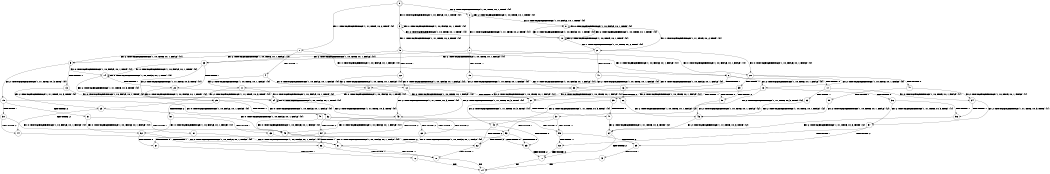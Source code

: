 digraph BCG {
size = "7, 10.5";
center = TRUE;
node [shape = circle];
0 [peripheries = 2];
0 -> 1 [label = "EX !1 !ATOMIC_EXCH_BRANCH (1, +1, TRUE, +0, 2, TRUE) !{0}"];
0 -> 2 [label = "EX !2 !ATOMIC_EXCH_BRANCH (1, +0, TRUE, +0, 1, TRUE) !{0}"];
0 -> 3 [label = "EX !0 !ATOMIC_EXCH_BRANCH (1, +0, FALSE, +0, 1, TRUE) !{0}"];
1 -> 4 [label = "TERMINATE !1"];
1 -> 5 [label = "EX !2 !ATOMIC_EXCH_BRANCH (1, +0, TRUE, +0, 1, FALSE) !{0}"];
1 -> 6 [label = "EX !0 !ATOMIC_EXCH_BRANCH (1, +0, FALSE, +0, 1, FALSE) !{0}"];
2 -> 7 [label = "EX !1 !ATOMIC_EXCH_BRANCH (1, +1, TRUE, +0, 2, TRUE) !{0}"];
2 -> 8 [label = "EX !0 !ATOMIC_EXCH_BRANCH (1, +0, FALSE, +0, 1, TRUE) !{0}"];
2 -> 2 [label = "EX !2 !ATOMIC_EXCH_BRANCH (1, +0, TRUE, +0, 1, TRUE) !{0}"];
3 -> 9 [label = "EX !1 !ATOMIC_EXCH_BRANCH (1, +1, TRUE, +0, 2, TRUE) !{0}"];
3 -> 10 [label = "EX !2 !ATOMIC_EXCH_BRANCH (1, +0, TRUE, +0, 1, TRUE) !{0}"];
3 -> 3 [label = "EX !0 !ATOMIC_EXCH_BRANCH (1, +0, FALSE, +0, 1, TRUE) !{0}"];
4 -> 11 [label = "EX !2 !ATOMIC_EXCH_BRANCH (1, +0, TRUE, +0, 1, FALSE) !{0}"];
4 -> 12 [label = "EX !0 !ATOMIC_EXCH_BRANCH (1, +0, FALSE, +0, 1, FALSE) !{0}"];
5 -> 13 [label = "TERMINATE !1"];
5 -> 14 [label = "EX !0 !ATOMIC_EXCH_BRANCH (1, +0, FALSE, +0, 1, TRUE) !{0}"];
5 -> 15 [label = "EX !2 !ATOMIC_EXCH_BRANCH (1, +1, TRUE, +0, 3, TRUE) !{0}"];
6 -> 16 [label = "TERMINATE !1"];
6 -> 17 [label = "TERMINATE !0"];
6 -> 18 [label = "EX !2 !ATOMIC_EXCH_BRANCH (1, +0, TRUE, +0, 1, FALSE) !{0}"];
7 -> 19 [label = "TERMINATE !1"];
7 -> 20 [label = "EX !0 !ATOMIC_EXCH_BRANCH (1, +0, FALSE, +0, 1, FALSE) !{0}"];
7 -> 5 [label = "EX !2 !ATOMIC_EXCH_BRANCH (1, +0, TRUE, +0, 1, FALSE) !{0}"];
8 -> 21 [label = "EX !1 !ATOMIC_EXCH_BRANCH (1, +1, TRUE, +0, 2, TRUE) !{0}"];
8 -> 10 [label = "EX !2 !ATOMIC_EXCH_BRANCH (1, +0, TRUE, +0, 1, TRUE) !{0}"];
8 -> 8 [label = "EX !0 !ATOMIC_EXCH_BRANCH (1, +0, FALSE, +0, 1, TRUE) !{0}"];
9 -> 22 [label = "TERMINATE !1"];
9 -> 23 [label = "EX !2 !ATOMIC_EXCH_BRANCH (1, +0, TRUE, +0, 1, FALSE) !{0}"];
9 -> 6 [label = "EX !0 !ATOMIC_EXCH_BRANCH (1, +0, FALSE, +0, 1, FALSE) !{0}"];
10 -> 21 [label = "EX !1 !ATOMIC_EXCH_BRANCH (1, +1, TRUE, +0, 2, TRUE) !{0}"];
10 -> 10 [label = "EX !2 !ATOMIC_EXCH_BRANCH (1, +0, TRUE, +0, 1, TRUE) !{0}"];
10 -> 8 [label = "EX !0 !ATOMIC_EXCH_BRANCH (1, +0, FALSE, +0, 1, TRUE) !{0}"];
11 -> 24 [label = "EX !0 !ATOMIC_EXCH_BRANCH (1, +0, FALSE, +0, 1, TRUE) !{0}"];
11 -> 25 [label = "EX !2 !ATOMIC_EXCH_BRANCH (1, +1, TRUE, +0, 3, TRUE) !{0}"];
12 -> 26 [label = "TERMINATE !0"];
12 -> 27 [label = "EX !2 !ATOMIC_EXCH_BRANCH (1, +0, TRUE, +0, 1, FALSE) !{0}"];
13 -> 24 [label = "EX !0 !ATOMIC_EXCH_BRANCH (1, +0, FALSE, +0, 1, TRUE) !{0}"];
13 -> 25 [label = "EX !2 !ATOMIC_EXCH_BRANCH (1, +1, TRUE, +0, 3, TRUE) !{0}"];
14 -> 28 [label = "TERMINATE !1"];
14 -> 29 [label = "EX !2 !ATOMIC_EXCH_BRANCH (1, +1, TRUE, +0, 3, TRUE) !{0}"];
14 -> 14 [label = "EX !0 !ATOMIC_EXCH_BRANCH (1, +0, FALSE, +0, 1, TRUE) !{0}"];
15 -> 30 [label = "TERMINATE !1"];
15 -> 31 [label = "TERMINATE !2"];
15 -> 32 [label = "EX !0 !ATOMIC_EXCH_BRANCH (1, +0, FALSE, +0, 1, FALSE) !{0}"];
16 -> 26 [label = "TERMINATE !0"];
16 -> 27 [label = "EX !2 !ATOMIC_EXCH_BRANCH (1, +0, TRUE, +0, 1, FALSE) !{0}"];
17 -> 33 [label = "TERMINATE !1"];
17 -> 34 [label = "EX !2 !ATOMIC_EXCH_BRANCH (1, +0, TRUE, +0, 1, FALSE) !{1}"];
18 -> 35 [label = "TERMINATE !1"];
18 -> 36 [label = "TERMINATE !0"];
18 -> 37 [label = "EX !2 !ATOMIC_EXCH_BRANCH (1, +1, TRUE, +0, 3, TRUE) !{0}"];
19 -> 38 [label = "EX !0 !ATOMIC_EXCH_BRANCH (1, +0, FALSE, +0, 1, FALSE) !{0}"];
19 -> 11 [label = "EX !2 !ATOMIC_EXCH_BRANCH (1, +0, TRUE, +0, 1, FALSE) !{0}"];
20 -> 39 [label = "TERMINATE !1"];
20 -> 40 [label = "TERMINATE !0"];
20 -> 18 [label = "EX !2 !ATOMIC_EXCH_BRANCH (1, +0, TRUE, +0, 1, FALSE) !{0}"];
21 -> 41 [label = "TERMINATE !1"];
21 -> 23 [label = "EX !2 !ATOMIC_EXCH_BRANCH (1, +0, TRUE, +0, 1, FALSE) !{0}"];
21 -> 20 [label = "EX !0 !ATOMIC_EXCH_BRANCH (1, +0, FALSE, +0, 1, FALSE) !{0}"];
22 -> 42 [label = "EX !2 !ATOMIC_EXCH_BRANCH (1, +0, TRUE, +0, 1, FALSE) !{0}"];
22 -> 12 [label = "EX !0 !ATOMIC_EXCH_BRANCH (1, +0, FALSE, +0, 1, FALSE) !{0}"];
23 -> 28 [label = "TERMINATE !1"];
23 -> 29 [label = "EX !2 !ATOMIC_EXCH_BRANCH (1, +1, TRUE, +0, 3, TRUE) !{0}"];
23 -> 14 [label = "EX !0 !ATOMIC_EXCH_BRANCH (1, +0, FALSE, +0, 1, TRUE) !{0}"];
24 -> 43 [label = "EX !2 !ATOMIC_EXCH_BRANCH (1, +1, TRUE, +0, 3, TRUE) !{0}"];
24 -> 24 [label = "EX !0 !ATOMIC_EXCH_BRANCH (1, +0, FALSE, +0, 1, TRUE) !{0}"];
25 -> 44 [label = "TERMINATE !2"];
25 -> 45 [label = "EX !0 !ATOMIC_EXCH_BRANCH (1, +0, FALSE, +0, 1, FALSE) !{0}"];
26 -> 46 [label = "EX !2 !ATOMIC_EXCH_BRANCH (1, +0, TRUE, +0, 1, FALSE) !{2}"];
27 -> 47 [label = "TERMINATE !0"];
27 -> 48 [label = "EX !2 !ATOMIC_EXCH_BRANCH (1, +1, TRUE, +0, 3, TRUE) !{0}"];
28 -> 43 [label = "EX !2 !ATOMIC_EXCH_BRANCH (1, +1, TRUE, +0, 3, TRUE) !{0}"];
28 -> 24 [label = "EX !0 !ATOMIC_EXCH_BRANCH (1, +0, FALSE, +0, 1, TRUE) !{0}"];
29 -> 49 [label = "TERMINATE !1"];
29 -> 50 [label = "TERMINATE !2"];
29 -> 32 [label = "EX !0 !ATOMIC_EXCH_BRANCH (1, +0, FALSE, +0, 1, FALSE) !{0}"];
30 -> 44 [label = "TERMINATE !2"];
30 -> 45 [label = "EX !0 !ATOMIC_EXCH_BRANCH (1, +0, FALSE, +0, 1, FALSE) !{0}"];
31 -> 51 [label = "TERMINATE !1"];
31 -> 52 [label = "EX !0 !ATOMIC_EXCH_BRANCH (1, +0, FALSE, +0, 1, FALSE) !{0}"];
32 -> 53 [label = "TERMINATE !1"];
32 -> 54 [label = "TERMINATE !2"];
32 -> 55 [label = "TERMINATE !0"];
33 -> 46 [label = "EX !2 !ATOMIC_EXCH_BRANCH (1, +0, TRUE, +0, 1, FALSE) !{2}"];
34 -> 56 [label = "TERMINATE !1"];
34 -> 57 [label = "EX !2 !ATOMIC_EXCH_BRANCH (1, +1, TRUE, +0, 3, TRUE) !{1}"];
35 -> 47 [label = "TERMINATE !0"];
35 -> 48 [label = "EX !2 !ATOMIC_EXCH_BRANCH (1, +1, TRUE, +0, 3, TRUE) !{0}"];
36 -> 56 [label = "TERMINATE !1"];
36 -> 57 [label = "EX !2 !ATOMIC_EXCH_BRANCH (1, +1, TRUE, +0, 3, TRUE) !{1}"];
37 -> 53 [label = "TERMINATE !1"];
37 -> 54 [label = "TERMINATE !2"];
37 -> 55 [label = "TERMINATE !0"];
38 -> 58 [label = "TERMINATE !0"];
38 -> 27 [label = "EX !2 !ATOMIC_EXCH_BRANCH (1, +0, TRUE, +0, 1, FALSE) !{0}"];
39 -> 58 [label = "TERMINATE !0"];
39 -> 27 [label = "EX !2 !ATOMIC_EXCH_BRANCH (1, +0, TRUE, +0, 1, FALSE) !{0}"];
40 -> 59 [label = "TERMINATE !1"];
40 -> 34 [label = "EX !2 !ATOMIC_EXCH_BRANCH (1, +0, TRUE, +0, 1, FALSE) !{1}"];
41 -> 42 [label = "EX !2 !ATOMIC_EXCH_BRANCH (1, +0, TRUE, +0, 1, FALSE) !{0}"];
41 -> 38 [label = "EX !0 !ATOMIC_EXCH_BRANCH (1, +0, FALSE, +0, 1, FALSE) !{0}"];
42 -> 43 [label = "EX !2 !ATOMIC_EXCH_BRANCH (1, +1, TRUE, +0, 3, TRUE) !{0}"];
42 -> 24 [label = "EX !0 !ATOMIC_EXCH_BRANCH (1, +0, FALSE, +0, 1, TRUE) !{0}"];
43 -> 60 [label = "TERMINATE !2"];
43 -> 45 [label = "EX !0 !ATOMIC_EXCH_BRANCH (1, +0, FALSE, +0, 1, FALSE) !{0}"];
44 -> 61 [label = "EX !0 !ATOMIC_EXCH_BRANCH (1, +0, FALSE, +0, 1, FALSE) !{0}"];
45 -> 62 [label = "TERMINATE !2"];
45 -> 63 [label = "TERMINATE !0"];
46 -> 64 [label = "EX !2 !ATOMIC_EXCH_BRANCH (1, +1, TRUE, +0, 3, TRUE) !{2}"];
47 -> 64 [label = "EX !2 !ATOMIC_EXCH_BRANCH (1, +1, TRUE, +0, 3, TRUE) !{2}"];
48 -> 62 [label = "TERMINATE !2"];
48 -> 63 [label = "TERMINATE !0"];
49 -> 60 [label = "TERMINATE !2"];
49 -> 45 [label = "EX !0 !ATOMIC_EXCH_BRANCH (1, +0, FALSE, +0, 1, FALSE) !{0}"];
50 -> 65 [label = "TERMINATE !1"];
50 -> 52 [label = "EX !0 !ATOMIC_EXCH_BRANCH (1, +0, FALSE, +0, 1, FALSE) !{0}"];
51 -> 61 [label = "EX !0 !ATOMIC_EXCH_BRANCH (1, +0, FALSE, +0, 1, FALSE) !{0}"];
52 -> 66 [label = "TERMINATE !1"];
52 -> 67 [label = "TERMINATE !0"];
53 -> 62 [label = "TERMINATE !2"];
53 -> 63 [label = "TERMINATE !0"];
54 -> 66 [label = "TERMINATE !1"];
54 -> 67 [label = "TERMINATE !0"];
55 -> 68 [label = "TERMINATE !1"];
55 -> 69 [label = "TERMINATE !2"];
56 -> 64 [label = "EX !2 !ATOMIC_EXCH_BRANCH (1, +1, TRUE, +0, 3, TRUE) !{2}"];
57 -> 68 [label = "TERMINATE !1"];
57 -> 69 [label = "TERMINATE !2"];
58 -> 46 [label = "EX !2 !ATOMIC_EXCH_BRANCH (1, +0, TRUE, +0, 1, FALSE) !{2}"];
59 -> 46 [label = "EX !2 !ATOMIC_EXCH_BRANCH (1, +0, TRUE, +0, 1, FALSE) !{2}"];
60 -> 61 [label = "EX !0 !ATOMIC_EXCH_BRANCH (1, +0, FALSE, +0, 1, FALSE) !{0}"];
61 -> 70 [label = "TERMINATE !0"];
62 -> 70 [label = "TERMINATE !0"];
63 -> 71 [label = "TERMINATE !2"];
64 -> 71 [label = "TERMINATE !2"];
65 -> 61 [label = "EX !0 !ATOMIC_EXCH_BRANCH (1, +0, FALSE, +0, 1, FALSE) !{0}"];
66 -> 70 [label = "TERMINATE !0"];
67 -> 72 [label = "TERMINATE !1"];
68 -> 71 [label = "TERMINATE !2"];
69 -> 73 [label = "TERMINATE !1"];
70 -> 74 [label = "exit"];
71 -> 74 [label = "exit"];
72 -> 74 [label = "exit"];
73 -> 74 [label = "exit"];
}
